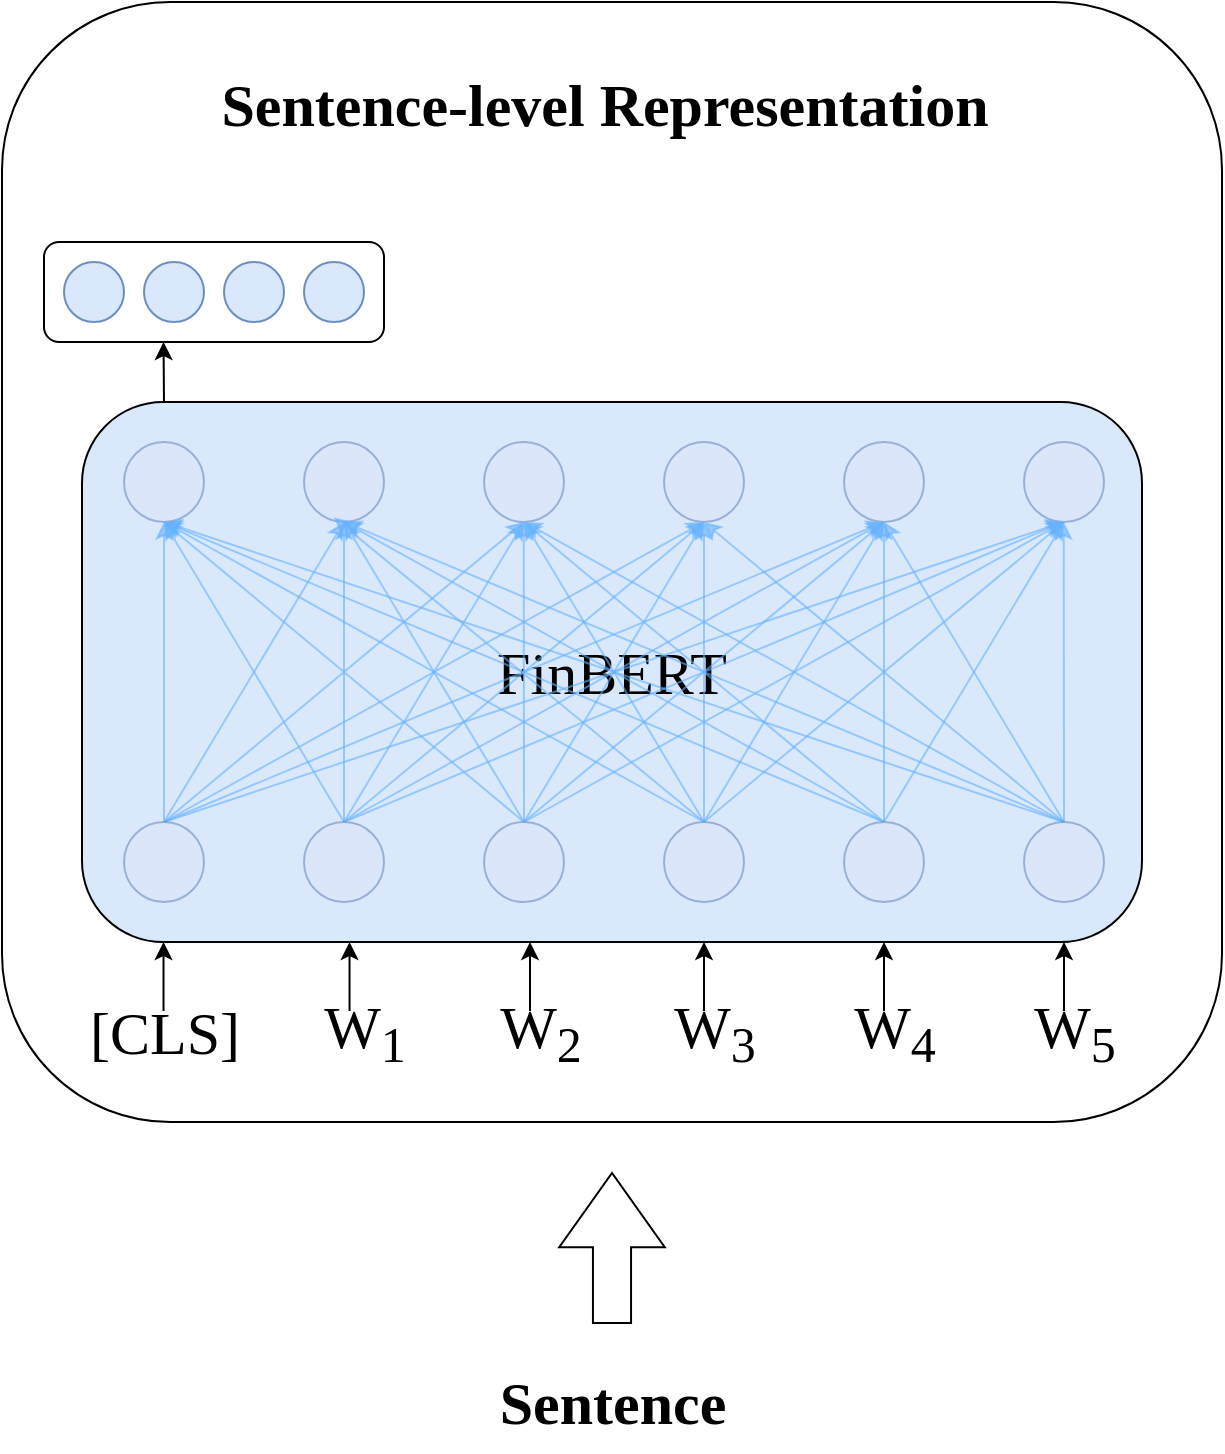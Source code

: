 <mxfile version="22.1.5" type="github">
  <diagram name="第 1 页" id="6zhOy39O4cCoCvz6rh89">
    <mxGraphModel dx="1038" dy="1189" grid="1" gridSize="10" guides="1" tooltips="1" connect="1" arrows="1" fold="1" page="1" pageScale="1" pageWidth="827" pageHeight="1169" math="0" shadow="0">
      <root>
        <mxCell id="0" />
        <mxCell id="1" parent="0" />
        <mxCell id="hjtEb3H45P7DDj4GvN-9-1" value="" style="rounded=1;whiteSpace=wrap;html=1;" vertex="1" parent="1">
          <mxGeometry x="940" width="610" height="560" as="geometry" />
        </mxCell>
        <mxCell id="hjtEb3H45P7DDj4GvN-9-2" value="&lt;font style=&quot;font-size: 30px;&quot; face=&quot;Times New Roman&quot;&gt;&lt;b&gt;Sentence-level Representation&lt;/b&gt;&lt;/font&gt;" style="text;html=1;align=center;verticalAlign=middle;resizable=0;points=[];autosize=1;strokeColor=none;fillColor=none;" vertex="1" parent="1">
          <mxGeometry x="1036" y="26" width="410" height="50" as="geometry" />
        </mxCell>
        <mxCell id="hjtEb3H45P7DDj4GvN-9-3" value="&lt;font style=&quot;font-size: 30px;&quot; face=&quot;Times New Roman&quot;&gt;[CLS]&lt;/font&gt;" style="text;html=1;align=center;verticalAlign=middle;resizable=0;points=[];autosize=1;strokeColor=none;fillColor=none;" vertex="1" parent="1">
          <mxGeometry x="971" y="490" width="100" height="50" as="geometry" />
        </mxCell>
        <mxCell id="hjtEb3H45P7DDj4GvN-9-4" value="&lt;font style=&quot;font-size: 30px;&quot; face=&quot;Times New Roman&quot;&gt;W&lt;sub&gt;1&lt;/sub&gt;&lt;/font&gt;" style="text;html=1;align=center;verticalAlign=middle;resizable=0;points=[];autosize=1;strokeColor=none;fillColor=none;" vertex="1" parent="1">
          <mxGeometry x="1091" y="485" width="60" height="60" as="geometry" />
        </mxCell>
        <mxCell id="hjtEb3H45P7DDj4GvN-9-5" value="&lt;font style=&quot;font-size: 30px;&quot; face=&quot;Times New Roman&quot;&gt;W&lt;sub&gt;2&lt;/sub&gt;&lt;/font&gt;" style="text;html=1;align=center;verticalAlign=middle;resizable=0;points=[];autosize=1;strokeColor=none;fillColor=none;" vertex="1" parent="1">
          <mxGeometry x="1178.5" y="485" width="60" height="60" as="geometry" />
        </mxCell>
        <mxCell id="hjtEb3H45P7DDj4GvN-9-6" value="&lt;font style=&quot;font-size: 30px;&quot; face=&quot;Times New Roman&quot;&gt;W&lt;sub&gt;3&lt;/sub&gt;&lt;/font&gt;" style="text;html=1;align=center;verticalAlign=middle;resizable=0;points=[];autosize=1;strokeColor=none;fillColor=none;" vertex="1" parent="1">
          <mxGeometry x="1266" y="485" width="60" height="60" as="geometry" />
        </mxCell>
        <mxCell id="hjtEb3H45P7DDj4GvN-9-7" value="&lt;font style=&quot;font-size: 30px;&quot; face=&quot;Times New Roman&quot;&gt;W&lt;sub&gt;4&lt;/sub&gt;&lt;/font&gt;" style="text;html=1;align=center;verticalAlign=middle;resizable=0;points=[];autosize=1;strokeColor=none;fillColor=none;" vertex="1" parent="1">
          <mxGeometry x="1356" y="485" width="60" height="60" as="geometry" />
        </mxCell>
        <mxCell id="hjtEb3H45P7DDj4GvN-9-8" value="&lt;font style=&quot;font-size: 30px;&quot; face=&quot;Times New Roman&quot;&gt;W&lt;sub&gt;5&lt;/sub&gt;&lt;/font&gt;" style="text;html=1;align=center;verticalAlign=middle;resizable=0;points=[];autosize=1;strokeColor=none;fillColor=none;" vertex="1" parent="1">
          <mxGeometry x="1446" y="485" width="60" height="60" as="geometry" />
        </mxCell>
        <mxCell id="hjtEb3H45P7DDj4GvN-9-9" value="" style="group" vertex="1" connectable="0" parent="1">
          <mxGeometry x="961" y="120" width="170" height="50" as="geometry" />
        </mxCell>
        <mxCell id="hjtEb3H45P7DDj4GvN-9-10" value="" style="rounded=1;whiteSpace=wrap;html=1;container=0;" vertex="1" parent="hjtEb3H45P7DDj4GvN-9-9">
          <mxGeometry width="170" height="50" as="geometry" />
        </mxCell>
        <mxCell id="hjtEb3H45P7DDj4GvN-9-11" value="" style="ellipse;whiteSpace=wrap;html=1;aspect=fixed;fillColor=#dae8fc;strokeColor=#6c8ebf;container=0;" vertex="1" parent="hjtEb3H45P7DDj4GvN-9-9">
          <mxGeometry x="10" y="10" width="30" height="30" as="geometry" />
        </mxCell>
        <mxCell id="hjtEb3H45P7DDj4GvN-9-12" value="" style="ellipse;whiteSpace=wrap;html=1;aspect=fixed;fillColor=#dae8fc;strokeColor=#6c8ebf;container=0;" vertex="1" parent="hjtEb3H45P7DDj4GvN-9-9">
          <mxGeometry x="50" y="10" width="30" height="30" as="geometry" />
        </mxCell>
        <mxCell id="hjtEb3H45P7DDj4GvN-9-13" value="" style="ellipse;whiteSpace=wrap;html=1;aspect=fixed;fillColor=#dae8fc;strokeColor=#6c8ebf;container=0;" vertex="1" parent="hjtEb3H45P7DDj4GvN-9-9">
          <mxGeometry x="130" y="10" width="30" height="30" as="geometry" />
        </mxCell>
        <mxCell id="hjtEb3H45P7DDj4GvN-9-14" value="" style="ellipse;whiteSpace=wrap;html=1;aspect=fixed;fillColor=#dae8fc;strokeColor=#6c8ebf;container=0;" vertex="1" parent="hjtEb3H45P7DDj4GvN-9-9">
          <mxGeometry x="90" y="10" width="30" height="30" as="geometry" />
        </mxCell>
        <mxCell id="hjtEb3H45P7DDj4GvN-9-15" value="" style="endArrow=classic;html=1;rounded=0;" edge="1" parent="1">
          <mxGeometry width="50" height="50" relative="1" as="geometry">
            <mxPoint x="1020.76" y="504.49" as="sourcePoint" />
            <mxPoint x="1020.76" y="470" as="targetPoint" />
          </mxGeometry>
        </mxCell>
        <mxCell id="hjtEb3H45P7DDj4GvN-9-16" value="" style="endArrow=classic;html=1;rounded=0;" edge="1" parent="1">
          <mxGeometry width="50" height="50" relative="1" as="geometry">
            <mxPoint x="1113.76" y="504.49" as="sourcePoint" />
            <mxPoint x="1113.76" y="470" as="targetPoint" />
          </mxGeometry>
        </mxCell>
        <mxCell id="hjtEb3H45P7DDj4GvN-9-17" value="" style="endArrow=classic;html=1;rounded=0;" edge="1" parent="1">
          <mxGeometry width="50" height="50" relative="1" as="geometry">
            <mxPoint x="1204" y="504.49" as="sourcePoint" />
            <mxPoint x="1204" y="470" as="targetPoint" />
          </mxGeometry>
        </mxCell>
        <mxCell id="hjtEb3H45P7DDj4GvN-9-18" value="" style="endArrow=classic;html=1;rounded=0;" edge="1" parent="1">
          <mxGeometry width="50" height="50" relative="1" as="geometry">
            <mxPoint x="1291" y="504.49" as="sourcePoint" />
            <mxPoint x="1291" y="470" as="targetPoint" />
          </mxGeometry>
        </mxCell>
        <mxCell id="hjtEb3H45P7DDj4GvN-9-19" value="" style="endArrow=classic;html=1;rounded=0;" edge="1" parent="1">
          <mxGeometry width="50" height="50" relative="1" as="geometry">
            <mxPoint x="1381" y="504.49" as="sourcePoint" />
            <mxPoint x="1381" y="470" as="targetPoint" />
          </mxGeometry>
        </mxCell>
        <mxCell id="hjtEb3H45P7DDj4GvN-9-20" value="" style="endArrow=classic;html=1;rounded=0;" edge="1" parent="1">
          <mxGeometry width="50" height="50" relative="1" as="geometry">
            <mxPoint x="1471" y="504.49" as="sourcePoint" />
            <mxPoint x="1471" y="470" as="targetPoint" />
          </mxGeometry>
        </mxCell>
        <mxCell id="hjtEb3H45P7DDj4GvN-9-21" value="" style="endArrow=classic;html=1;rounded=0;" edge="1" parent="1">
          <mxGeometry width="50" height="50" relative="1" as="geometry">
            <mxPoint x="1021" y="200" as="sourcePoint" />
            <mxPoint x="1020.76" y="170" as="targetPoint" />
          </mxGeometry>
        </mxCell>
        <mxCell id="hjtEb3H45P7DDj4GvN-9-22" value="&lt;font face=&quot;Times New Roman&quot; style=&quot;font-size: 30px;&quot;&gt;FinBERT&lt;/font&gt;" style="rounded=1;whiteSpace=wrap;html=1;fillColor=#dae8fc;strokeColor=default;" vertex="1" parent="1">
          <mxGeometry x="980" y="200" width="530" height="270" as="geometry" />
        </mxCell>
        <mxCell id="hjtEb3H45P7DDj4GvN-9-23" value="" style="ellipse;whiteSpace=wrap;html=1;aspect=fixed;fillColor=#dae8fc;strokeColor=#6c8ebf;opacity=60;" vertex="1" parent="1">
          <mxGeometry x="1001" y="220" width="40" height="40" as="geometry" />
        </mxCell>
        <mxCell id="hjtEb3H45P7DDj4GvN-9-24" value="" style="ellipse;whiteSpace=wrap;html=1;aspect=fixed;fillColor=#dae8fc;strokeColor=#6c8ebf;opacity=60;" vertex="1" parent="1">
          <mxGeometry x="1091" y="220" width="40" height="40" as="geometry" />
        </mxCell>
        <mxCell id="hjtEb3H45P7DDj4GvN-9-25" value="" style="ellipse;whiteSpace=wrap;html=1;aspect=fixed;fillColor=#dae8fc;strokeColor=#6c8ebf;opacity=60;" vertex="1" parent="1">
          <mxGeometry x="1181" y="220" width="40" height="40" as="geometry" />
        </mxCell>
        <mxCell id="hjtEb3H45P7DDj4GvN-9-26" value="" style="ellipse;whiteSpace=wrap;html=1;aspect=fixed;fillColor=#dae8fc;strokeColor=#6c8ebf;opacity=60;" vertex="1" parent="1">
          <mxGeometry x="1271" y="220" width="40" height="40" as="geometry" />
        </mxCell>
        <mxCell id="hjtEb3H45P7DDj4GvN-9-27" value="" style="ellipse;whiteSpace=wrap;html=1;aspect=fixed;fillColor=#dae8fc;strokeColor=#6c8ebf;opacity=60;" vertex="1" parent="1">
          <mxGeometry x="1361" y="220" width="40" height="40" as="geometry" />
        </mxCell>
        <mxCell id="hjtEb3H45P7DDj4GvN-9-28" value="" style="ellipse;whiteSpace=wrap;html=1;aspect=fixed;fillColor=#dae8fc;strokeColor=#6c8ebf;opacity=60;" vertex="1" parent="1">
          <mxGeometry x="1451" y="220" width="40" height="40" as="geometry" />
        </mxCell>
        <mxCell id="hjtEb3H45P7DDj4GvN-9-29" style="edgeStyle=orthogonalEdgeStyle;rounded=0;orthogonalLoop=1;jettySize=auto;html=1;entryX=0.5;entryY=1;entryDx=0;entryDy=0;opacity=60;strokeColor=#66B2FF;" edge="1" parent="1" source="hjtEb3H45P7DDj4GvN-9-35" target="hjtEb3H45P7DDj4GvN-9-23">
          <mxGeometry relative="1" as="geometry" />
        </mxCell>
        <mxCell id="hjtEb3H45P7DDj4GvN-9-30" style="rounded=0;orthogonalLoop=1;jettySize=auto;html=1;exitX=0.5;exitY=0;exitDx=0;exitDy=0;entryX=0.5;entryY=1;entryDx=0;entryDy=0;opacity=60;strokeColor=#66B2FF;" edge="1" parent="1" source="hjtEb3H45P7DDj4GvN-9-35" target="hjtEb3H45P7DDj4GvN-9-24">
          <mxGeometry relative="1" as="geometry" />
        </mxCell>
        <mxCell id="hjtEb3H45P7DDj4GvN-9-31" style="rounded=0;orthogonalLoop=1;jettySize=auto;html=1;exitX=0.5;exitY=0;exitDx=0;exitDy=0;entryX=0.5;entryY=1;entryDx=0;entryDy=0;opacity=60;strokeColor=#66B2FF;" edge="1" parent="1" source="hjtEb3H45P7DDj4GvN-9-35" target="hjtEb3H45P7DDj4GvN-9-25">
          <mxGeometry relative="1" as="geometry" />
        </mxCell>
        <mxCell id="hjtEb3H45P7DDj4GvN-9-32" style="rounded=0;orthogonalLoop=1;jettySize=auto;html=1;exitX=0.5;exitY=0;exitDx=0;exitDy=0;entryX=0.5;entryY=1;entryDx=0;entryDy=0;opacity=60;strokeColor=#66B2FF;" edge="1" parent="1" source="hjtEb3H45P7DDj4GvN-9-35" target="hjtEb3H45P7DDj4GvN-9-26">
          <mxGeometry relative="1" as="geometry" />
        </mxCell>
        <mxCell id="hjtEb3H45P7DDj4GvN-9-33" style="rounded=0;orthogonalLoop=1;jettySize=auto;html=1;exitX=0.5;exitY=0;exitDx=0;exitDy=0;entryX=0.5;entryY=1;entryDx=0;entryDy=0;opacity=60;strokeColor=#66B2FF;" edge="1" parent="1" source="hjtEb3H45P7DDj4GvN-9-35" target="hjtEb3H45P7DDj4GvN-9-27">
          <mxGeometry relative="1" as="geometry" />
        </mxCell>
        <mxCell id="hjtEb3H45P7DDj4GvN-9-34" style="rounded=0;orthogonalLoop=1;jettySize=auto;html=1;exitX=0.5;exitY=0;exitDx=0;exitDy=0;entryX=0.5;entryY=1;entryDx=0;entryDy=0;opacity=60;strokeColor=#66B2FF;" edge="1" parent="1" source="hjtEb3H45P7DDj4GvN-9-35" target="hjtEb3H45P7DDj4GvN-9-28">
          <mxGeometry relative="1" as="geometry" />
        </mxCell>
        <mxCell id="hjtEb3H45P7DDj4GvN-9-35" value="" style="ellipse;whiteSpace=wrap;html=1;aspect=fixed;fillColor=#dae8fc;strokeColor=#6c8ebf;opacity=60;" vertex="1" parent="1">
          <mxGeometry x="1001" y="410" width="40" height="40" as="geometry" />
        </mxCell>
        <mxCell id="hjtEb3H45P7DDj4GvN-9-36" style="rounded=0;orthogonalLoop=1;jettySize=auto;html=1;exitX=0.5;exitY=0;exitDx=0;exitDy=0;opacity=60;strokeColor=#66B2FF;" edge="1" parent="1" source="hjtEb3H45P7DDj4GvN-9-42">
          <mxGeometry relative="1" as="geometry">
            <mxPoint x="1021" y="260" as="targetPoint" />
          </mxGeometry>
        </mxCell>
        <mxCell id="hjtEb3H45P7DDj4GvN-9-37" style="rounded=0;orthogonalLoop=1;jettySize=auto;html=1;exitX=0.5;exitY=0;exitDx=0;exitDy=0;entryX=0.5;entryY=1;entryDx=0;entryDy=0;opacity=60;strokeColor=#66B2FF;" edge="1" parent="1" source="hjtEb3H45P7DDj4GvN-9-42" target="hjtEb3H45P7DDj4GvN-9-24">
          <mxGeometry relative="1" as="geometry" />
        </mxCell>
        <mxCell id="hjtEb3H45P7DDj4GvN-9-38" style="edgeStyle=none;rounded=0;orthogonalLoop=1;jettySize=auto;html=1;exitX=0.5;exitY=0;exitDx=0;exitDy=0;entryX=0.5;entryY=1;entryDx=0;entryDy=0;opacity=60;strokeColor=#66B2FF;" edge="1" parent="1" source="hjtEb3H45P7DDj4GvN-9-42" target="hjtEb3H45P7DDj4GvN-9-25">
          <mxGeometry relative="1" as="geometry" />
        </mxCell>
        <mxCell id="hjtEb3H45P7DDj4GvN-9-39" style="edgeStyle=none;rounded=0;orthogonalLoop=1;jettySize=auto;html=1;exitX=0.5;exitY=0;exitDx=0;exitDy=0;opacity=60;strokeColor=#66B2FF;" edge="1" parent="1" source="hjtEb3H45P7DDj4GvN-9-42">
          <mxGeometry relative="1" as="geometry">
            <mxPoint x="1291" y="260" as="targetPoint" />
          </mxGeometry>
        </mxCell>
        <mxCell id="hjtEb3H45P7DDj4GvN-9-40" style="edgeStyle=none;rounded=0;orthogonalLoop=1;jettySize=auto;html=1;exitX=0.5;exitY=0;exitDx=0;exitDy=0;opacity=60;strokeColor=#66B2FF;" edge="1" parent="1" source="hjtEb3H45P7DDj4GvN-9-42">
          <mxGeometry relative="1" as="geometry">
            <mxPoint x="1381" y="260" as="targetPoint" />
          </mxGeometry>
        </mxCell>
        <mxCell id="hjtEb3H45P7DDj4GvN-9-41" style="edgeStyle=none;rounded=0;orthogonalLoop=1;jettySize=auto;html=1;exitX=0.5;exitY=0;exitDx=0;exitDy=0;entryX=0.5;entryY=1;entryDx=0;entryDy=0;opacity=60;strokeColor=#66B2FF;" edge="1" parent="1" source="hjtEb3H45P7DDj4GvN-9-42" target="hjtEb3H45P7DDj4GvN-9-28">
          <mxGeometry relative="1" as="geometry" />
        </mxCell>
        <mxCell id="hjtEb3H45P7DDj4GvN-9-42" value="" style="ellipse;whiteSpace=wrap;html=1;aspect=fixed;fillColor=#dae8fc;strokeColor=#6c8ebf;opacity=60;" vertex="1" parent="1">
          <mxGeometry x="1091" y="410" width="40" height="40" as="geometry" />
        </mxCell>
        <mxCell id="hjtEb3H45P7DDj4GvN-9-43" style="edgeStyle=none;rounded=0;orthogonalLoop=1;jettySize=auto;html=1;exitX=0.5;exitY=0;exitDx=0;exitDy=0;entryX=0.5;entryY=1;entryDx=0;entryDy=0;opacity=60;strokeColor=#66B2FF;" edge="1" parent="1" source="hjtEb3H45P7DDj4GvN-9-49" target="hjtEb3H45P7DDj4GvN-9-23">
          <mxGeometry relative="1" as="geometry" />
        </mxCell>
        <mxCell id="hjtEb3H45P7DDj4GvN-9-44" style="edgeStyle=none;rounded=0;orthogonalLoop=1;jettySize=auto;html=1;exitX=0.5;exitY=0;exitDx=0;exitDy=0;opacity=60;strokeColor=#66B2FF;" edge="1" parent="1" source="hjtEb3H45P7DDj4GvN-9-49">
          <mxGeometry relative="1" as="geometry">
            <mxPoint x="1111" y="260" as="targetPoint" />
          </mxGeometry>
        </mxCell>
        <mxCell id="hjtEb3H45P7DDj4GvN-9-45" style="edgeStyle=none;rounded=0;orthogonalLoop=1;jettySize=auto;html=1;exitX=0.5;exitY=0;exitDx=0;exitDy=0;opacity=60;strokeColor=#66B2FF;" edge="1" parent="1" source="hjtEb3H45P7DDj4GvN-9-49">
          <mxGeometry relative="1" as="geometry">
            <mxPoint x="1200.857" y="260" as="targetPoint" />
          </mxGeometry>
        </mxCell>
        <mxCell id="hjtEb3H45P7DDj4GvN-9-46" style="edgeStyle=none;rounded=0;orthogonalLoop=1;jettySize=auto;html=1;exitX=0.5;exitY=0;exitDx=0;exitDy=0;entryX=0.5;entryY=1;entryDx=0;entryDy=0;opacity=60;strokeColor=#66B2FF;" edge="1" parent="1" source="hjtEb3H45P7DDj4GvN-9-49" target="hjtEb3H45P7DDj4GvN-9-26">
          <mxGeometry relative="1" as="geometry" />
        </mxCell>
        <mxCell id="hjtEb3H45P7DDj4GvN-9-47" style="edgeStyle=none;rounded=0;orthogonalLoop=1;jettySize=auto;html=1;exitX=0.5;exitY=0;exitDx=0;exitDy=0;opacity=60;strokeColor=#66B2FF;" edge="1" parent="1" source="hjtEb3H45P7DDj4GvN-9-49">
          <mxGeometry relative="1" as="geometry">
            <mxPoint x="1381" y="260" as="targetPoint" />
          </mxGeometry>
        </mxCell>
        <mxCell id="hjtEb3H45P7DDj4GvN-9-48" style="edgeStyle=none;rounded=0;orthogonalLoop=1;jettySize=auto;html=1;exitX=0.5;exitY=0;exitDx=0;exitDy=0;entryX=0.5;entryY=1;entryDx=0;entryDy=0;opacity=60;strokeColor=#66B2FF;" edge="1" parent="1" source="hjtEb3H45P7DDj4GvN-9-49" target="hjtEb3H45P7DDj4GvN-9-28">
          <mxGeometry relative="1" as="geometry" />
        </mxCell>
        <mxCell id="hjtEb3H45P7DDj4GvN-9-49" value="" style="ellipse;whiteSpace=wrap;html=1;aspect=fixed;fillColor=#dae8fc;strokeColor=#6c8ebf;opacity=60;" vertex="1" parent="1">
          <mxGeometry x="1181" y="410" width="40" height="40" as="geometry" />
        </mxCell>
        <mxCell id="hjtEb3H45P7DDj4GvN-9-50" style="edgeStyle=none;rounded=0;orthogonalLoop=1;jettySize=auto;html=1;exitX=0.5;exitY=0;exitDx=0;exitDy=0;opacity=60;strokeColor=#66B2FF;" edge="1" parent="1" source="hjtEb3H45P7DDj4GvN-9-56">
          <mxGeometry relative="1" as="geometry">
            <mxPoint x="1021" y="260" as="targetPoint" />
          </mxGeometry>
        </mxCell>
        <mxCell id="hjtEb3H45P7DDj4GvN-9-51" style="edgeStyle=none;rounded=0;orthogonalLoop=1;jettySize=auto;html=1;exitX=0.5;exitY=0;exitDx=0;exitDy=0;entryX=0.371;entryY=0.941;entryDx=0;entryDy=0;entryPerimeter=0;opacity=60;strokeColor=#66B2FF;" edge="1" parent="1" source="hjtEb3H45P7DDj4GvN-9-56" target="hjtEb3H45P7DDj4GvN-9-24">
          <mxGeometry relative="1" as="geometry" />
        </mxCell>
        <mxCell id="hjtEb3H45P7DDj4GvN-9-52" style="edgeStyle=none;rounded=0;orthogonalLoop=1;jettySize=auto;html=1;exitX=0.5;exitY=0;exitDx=0;exitDy=0;opacity=60;strokeColor=#66B2FF;" edge="1" parent="1" source="hjtEb3H45P7DDj4GvN-9-56">
          <mxGeometry relative="1" as="geometry">
            <mxPoint x="1201" y="260" as="targetPoint" />
          </mxGeometry>
        </mxCell>
        <mxCell id="hjtEb3H45P7DDj4GvN-9-53" style="edgeStyle=none;rounded=0;orthogonalLoop=1;jettySize=auto;html=1;exitX=0.5;exitY=0;exitDx=0;exitDy=0;opacity=60;strokeColor=#66B2FF;" edge="1" parent="1" source="hjtEb3H45P7DDj4GvN-9-56" target="hjtEb3H45P7DDj4GvN-9-26">
          <mxGeometry relative="1" as="geometry" />
        </mxCell>
        <mxCell id="hjtEb3H45P7DDj4GvN-9-54" style="edgeStyle=none;rounded=0;orthogonalLoop=1;jettySize=auto;html=1;exitX=0.5;exitY=0;exitDx=0;exitDy=0;entryX=0.5;entryY=1;entryDx=0;entryDy=0;opacity=60;strokeColor=#66B2FF;" edge="1" parent="1" source="hjtEb3H45P7DDj4GvN-9-56" target="hjtEb3H45P7DDj4GvN-9-27">
          <mxGeometry relative="1" as="geometry" />
        </mxCell>
        <mxCell id="hjtEb3H45P7DDj4GvN-9-55" style="edgeStyle=none;rounded=0;orthogonalLoop=1;jettySize=auto;html=1;exitX=0.5;exitY=0;exitDx=0;exitDy=0;opacity=60;strokeColor=#66B2FF;" edge="1" parent="1" source="hjtEb3H45P7DDj4GvN-9-56">
          <mxGeometry relative="1" as="geometry">
            <mxPoint x="1471" y="260" as="targetPoint" />
          </mxGeometry>
        </mxCell>
        <mxCell id="hjtEb3H45P7DDj4GvN-9-56" value="" style="ellipse;whiteSpace=wrap;html=1;aspect=fixed;fillColor=#dae8fc;strokeColor=#6c8ebf;opacity=60;" vertex="1" parent="1">
          <mxGeometry x="1271" y="410" width="40" height="40" as="geometry" />
        </mxCell>
        <mxCell id="hjtEb3H45P7DDj4GvN-9-57" style="edgeStyle=none;rounded=0;orthogonalLoop=1;jettySize=auto;html=1;exitX=0.5;exitY=0;exitDx=0;exitDy=0;opacity=60;strokeColor=#66B2FF;" edge="1" parent="1" source="hjtEb3H45P7DDj4GvN-9-62">
          <mxGeometry relative="1" as="geometry">
            <mxPoint x="1021" y="260" as="targetPoint" />
          </mxGeometry>
        </mxCell>
        <mxCell id="hjtEb3H45P7DDj4GvN-9-58" style="edgeStyle=none;rounded=0;orthogonalLoop=1;jettySize=auto;html=1;exitX=0.5;exitY=0;exitDx=0;exitDy=0;opacity=60;strokeColor=#66B2FF;" edge="1" parent="1" source="hjtEb3H45P7DDj4GvN-9-62">
          <mxGeometry relative="1" as="geometry">
            <mxPoint x="1111" y="260" as="targetPoint" />
          </mxGeometry>
        </mxCell>
        <mxCell id="hjtEb3H45P7DDj4GvN-9-59" style="edgeStyle=none;rounded=0;orthogonalLoop=1;jettySize=auto;html=1;exitX=0.5;exitY=0;exitDx=0;exitDy=0;entryX=0.5;entryY=1;entryDx=0;entryDy=0;opacity=60;strokeColor=#66B2FF;" edge="1" parent="1" source="hjtEb3H45P7DDj4GvN-9-62" target="hjtEb3H45P7DDj4GvN-9-25">
          <mxGeometry relative="1" as="geometry" />
        </mxCell>
        <mxCell id="hjtEb3H45P7DDj4GvN-9-60" style="edgeStyle=none;rounded=0;orthogonalLoop=1;jettySize=auto;html=1;exitX=0.5;exitY=0;exitDx=0;exitDy=0;entryX=0.5;entryY=1;entryDx=0;entryDy=0;opacity=60;strokeColor=#66B2FF;" edge="1" parent="1" source="hjtEb3H45P7DDj4GvN-9-62" target="hjtEb3H45P7DDj4GvN-9-27">
          <mxGeometry relative="1" as="geometry" />
        </mxCell>
        <mxCell id="hjtEb3H45P7DDj4GvN-9-61" style="edgeStyle=none;rounded=0;orthogonalLoop=1;jettySize=auto;html=1;exitX=0.5;exitY=0;exitDx=0;exitDy=0;entryX=0.5;entryY=1;entryDx=0;entryDy=0;opacity=60;strokeColor=#66B2FF;" edge="1" parent="1" source="hjtEb3H45P7DDj4GvN-9-62" target="hjtEb3H45P7DDj4GvN-9-28">
          <mxGeometry relative="1" as="geometry" />
        </mxCell>
        <mxCell id="hjtEb3H45P7DDj4GvN-9-62" value="" style="ellipse;whiteSpace=wrap;html=1;aspect=fixed;fillColor=#dae8fc;strokeColor=#6c8ebf;opacity=60;" vertex="1" parent="1">
          <mxGeometry x="1361" y="410" width="40" height="40" as="geometry" />
        </mxCell>
        <mxCell id="hjtEb3H45P7DDj4GvN-9-63" style="edgeStyle=none;rounded=0;orthogonalLoop=1;jettySize=auto;html=1;exitX=0.5;exitY=0;exitDx=0;exitDy=0;opacity=60;strokeColor=#66B2FF;" edge="1" parent="1" source="hjtEb3H45P7DDj4GvN-9-69">
          <mxGeometry relative="1" as="geometry">
            <mxPoint x="1021" y="260" as="targetPoint" />
          </mxGeometry>
        </mxCell>
        <mxCell id="hjtEb3H45P7DDj4GvN-9-64" style="edgeStyle=none;rounded=0;orthogonalLoop=1;jettySize=auto;html=1;exitX=0.5;exitY=0;exitDx=0;exitDy=0;entryX=0.5;entryY=1;entryDx=0;entryDy=0;opacity=60;strokeColor=#66B2FF;" edge="1" parent="1" source="hjtEb3H45P7DDj4GvN-9-69" target="hjtEb3H45P7DDj4GvN-9-24">
          <mxGeometry relative="1" as="geometry" />
        </mxCell>
        <mxCell id="hjtEb3H45P7DDj4GvN-9-65" style="edgeStyle=none;rounded=0;orthogonalLoop=1;jettySize=auto;html=1;exitX=0.5;exitY=0;exitDx=0;exitDy=0;opacity=60;strokeColor=#66B2FF;" edge="1" parent="1" source="hjtEb3H45P7DDj4GvN-9-69">
          <mxGeometry relative="1" as="geometry">
            <mxPoint x="1201" y="260" as="targetPoint" />
          </mxGeometry>
        </mxCell>
        <mxCell id="hjtEb3H45P7DDj4GvN-9-66" style="edgeStyle=none;rounded=0;orthogonalLoop=1;jettySize=auto;html=1;exitX=0.5;exitY=0;exitDx=0;exitDy=0;opacity=60;strokeColor=#66B2FF;" edge="1" parent="1" source="hjtEb3H45P7DDj4GvN-9-69">
          <mxGeometry relative="1" as="geometry">
            <mxPoint x="1291" y="260" as="targetPoint" />
          </mxGeometry>
        </mxCell>
        <mxCell id="hjtEb3H45P7DDj4GvN-9-67" style="edgeStyle=none;rounded=0;orthogonalLoop=1;jettySize=auto;html=1;exitX=0.5;exitY=0;exitDx=0;exitDy=0;opacity=60;strokeColor=#66B2FF;" edge="1" parent="1" source="hjtEb3H45P7DDj4GvN-9-69">
          <mxGeometry relative="1" as="geometry">
            <mxPoint x="1381" y="260" as="targetPoint" />
          </mxGeometry>
        </mxCell>
        <mxCell id="hjtEb3H45P7DDj4GvN-9-68" style="edgeStyle=none;rounded=0;orthogonalLoop=1;jettySize=auto;html=1;exitX=0.5;exitY=0;exitDx=0;exitDy=0;opacity=60;strokeColor=#66B2FF;" edge="1" parent="1" source="hjtEb3H45P7DDj4GvN-9-69">
          <mxGeometry relative="1" as="geometry">
            <mxPoint x="1470.857" y="260" as="targetPoint" />
          </mxGeometry>
        </mxCell>
        <mxCell id="hjtEb3H45P7DDj4GvN-9-69" value="" style="ellipse;whiteSpace=wrap;html=1;aspect=fixed;fillColor=#dae8fc;strokeColor=#6c8ebf;opacity=60;" vertex="1" parent="1">
          <mxGeometry x="1451" y="410" width="40" height="40" as="geometry" />
        </mxCell>
        <mxCell id="hjtEb3H45P7DDj4GvN-9-70" value="&lt;font face=&quot;Times New Roman&quot; style=&quot;font-size: 30px;&quot;&gt;&lt;b&gt;Sentence&lt;br&gt;&lt;/b&gt;&lt;/font&gt;" style="text;html=1;align=center;verticalAlign=middle;resizable=0;points=[];autosize=1;strokeColor=none;fillColor=none;" vertex="1" parent="1">
          <mxGeometry x="1175" y="675" width="140" height="50" as="geometry" />
        </mxCell>
        <mxCell id="hjtEb3H45P7DDj4GvN-9-72" value="" style="shape=flexArrow;endArrow=classic;html=1;rounded=0;endWidth=32.727;endSize=12.048;width=19.048;" edge="1" parent="1">
          <mxGeometry width="50" height="50" relative="1" as="geometry">
            <mxPoint x="1245" y="661" as="sourcePoint" />
            <mxPoint x="1245" y="585" as="targetPoint" />
          </mxGeometry>
        </mxCell>
      </root>
    </mxGraphModel>
  </diagram>
</mxfile>
